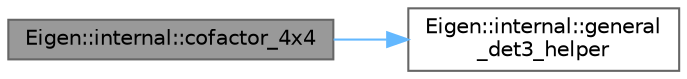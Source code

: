 digraph "Eigen::internal::cofactor_4x4"
{
 // LATEX_PDF_SIZE
  bgcolor="transparent";
  edge [fontname=Helvetica,fontsize=10,labelfontname=Helvetica,labelfontsize=10];
  node [fontname=Helvetica,fontsize=10,shape=box,height=0.2,width=0.4];
  rankdir="LR";
  Node1 [id="Node000001",label="Eigen::internal::cofactor_4x4",height=0.2,width=0.4,color="gray40", fillcolor="grey60", style="filled", fontcolor="black",tooltip=" "];
  Node1 -> Node2 [id="edge1_Node000001_Node000002",color="steelblue1",style="solid",tooltip=" "];
  Node2 [id="Node000002",label="Eigen::internal::general\l_det3_helper",height=0.2,width=0.4,color="grey40", fillcolor="white", style="filled",URL="$namespace_eigen_1_1internal.html#a2f9bd6b722b2debe228dc7b07737d6f7",tooltip=" "];
}
